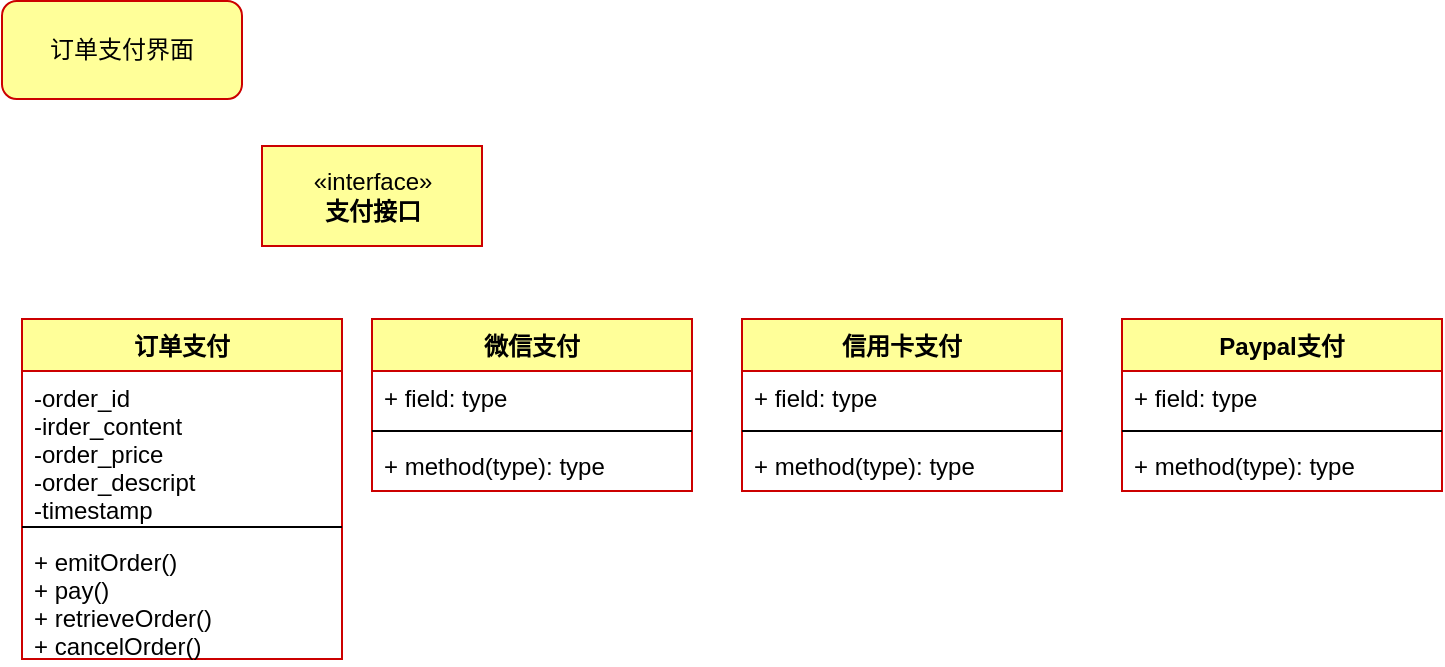 <mxfile version="11.0.5" type="github"><diagram name="Page-1" id="c4acf3e9-155e-7222-9cf6-157b1a14988f"><mxGraphModel dx="1185" dy="637" grid="1" gridSize="10" guides="1" tooltips="1" connect="1" arrows="1" fold="1" page="1" pageScale="1" pageWidth="850" pageHeight="1100" background="#ffffff" math="0" shadow="0"><root><mxCell id="0"/><mxCell id="1" parent="0"/><mxCell id="fhbrjt48nrRsmiYLzGj1-1" value="订单支付界面" style="rounded=1;whiteSpace=wrap;html=1;fillColor=#FFFF99;strokeColor=#CC0000;strokeWidth=1;" parent="1" vertex="1"><mxGeometry x="20" y="17.5" width="120" height="49" as="geometry"/></mxCell><mxCell id="I-PTcZEypuZ6dtIS7MOa-1" value="订单支付" style="swimlane;fontStyle=1;align=center;verticalAlign=top;childLayout=stackLayout;horizontal=1;startSize=26;horizontalStack=0;resizeParent=1;resizeParentMax=0;resizeLast=0;collapsible=1;marginBottom=0;strokeColor=#CC0000;strokeWidth=1;fillColor=#FFFF99;" vertex="1" parent="1"><mxGeometry x="30" y="176.5" width="160" height="170" as="geometry"/></mxCell><mxCell id="I-PTcZEypuZ6dtIS7MOa-2" value="-order_id&#10;-irder_content&#10;-order_price&#10;-order_descript&#10;-timestamp" style="text;strokeColor=none;fillColor=none;align=left;verticalAlign=top;spacingLeft=4;spacingRight=4;overflow=hidden;rotatable=0;points=[[0,0.5],[1,0.5]];portConstraint=eastwest;" vertex="1" parent="I-PTcZEypuZ6dtIS7MOa-1"><mxGeometry y="26" width="160" height="74" as="geometry"/></mxCell><mxCell id="I-PTcZEypuZ6dtIS7MOa-3" value="" style="line;strokeWidth=1;fillColor=none;align=left;verticalAlign=middle;spacingTop=-1;spacingLeft=3;spacingRight=3;rotatable=0;labelPosition=right;points=[];portConstraint=eastwest;" vertex="1" parent="I-PTcZEypuZ6dtIS7MOa-1"><mxGeometry y="100" width="160" height="8" as="geometry"/></mxCell><mxCell id="I-PTcZEypuZ6dtIS7MOa-4" value="+ emitOrder()&#10;+ pay()&#10;+ retrieveOrder()&#10;+ cancelOrder()&#10;&#10;" style="text;strokeColor=none;fillColor=none;align=left;verticalAlign=top;spacingLeft=4;spacingRight=4;overflow=hidden;rotatable=0;points=[[0,0.5],[1,0.5]];portConstraint=eastwest;" vertex="1" parent="I-PTcZEypuZ6dtIS7MOa-1"><mxGeometry y="108" width="160" height="62" as="geometry"/></mxCell><mxCell id="I-PTcZEypuZ6dtIS7MOa-5" value="«interface»&lt;br&gt;&lt;b&gt;支付接口&lt;/b&gt;" style="html=1;strokeColor=#CC0000;strokeWidth=1;fillColor=#FFFF99;" vertex="1" parent="1"><mxGeometry x="150" y="90" width="110" height="50" as="geometry"/></mxCell><mxCell id="I-PTcZEypuZ6dtIS7MOa-6" value="微信支付" style="swimlane;fontStyle=1;align=center;verticalAlign=top;childLayout=stackLayout;horizontal=1;startSize=26;horizontalStack=0;resizeParent=1;resizeParentMax=0;resizeLast=0;collapsible=1;marginBottom=0;strokeColor=#CC0000;strokeWidth=1;fillColor=#FFFF99;" vertex="1" parent="1"><mxGeometry x="205" y="176.5" width="160" height="86" as="geometry"/></mxCell><mxCell id="I-PTcZEypuZ6dtIS7MOa-7" value="+ field: type" style="text;strokeColor=none;fillColor=none;align=left;verticalAlign=top;spacingLeft=4;spacingRight=4;overflow=hidden;rotatable=0;points=[[0,0.5],[1,0.5]];portConstraint=eastwest;" vertex="1" parent="I-PTcZEypuZ6dtIS7MOa-6"><mxGeometry y="26" width="160" height="26" as="geometry"/></mxCell><mxCell id="I-PTcZEypuZ6dtIS7MOa-8" value="" style="line;strokeWidth=1;fillColor=none;align=left;verticalAlign=middle;spacingTop=-1;spacingLeft=3;spacingRight=3;rotatable=0;labelPosition=right;points=[];portConstraint=eastwest;" vertex="1" parent="I-PTcZEypuZ6dtIS7MOa-6"><mxGeometry y="52" width="160" height="8" as="geometry"/></mxCell><mxCell id="I-PTcZEypuZ6dtIS7MOa-9" value="+ method(type): type" style="text;strokeColor=none;fillColor=none;align=left;verticalAlign=top;spacingLeft=4;spacingRight=4;overflow=hidden;rotatable=0;points=[[0,0.5],[1,0.5]];portConstraint=eastwest;" vertex="1" parent="I-PTcZEypuZ6dtIS7MOa-6"><mxGeometry y="60" width="160" height="26" as="geometry"/></mxCell><mxCell id="I-PTcZEypuZ6dtIS7MOa-10" value="信用卡支付" style="swimlane;fontStyle=1;align=center;verticalAlign=top;childLayout=stackLayout;horizontal=1;startSize=26;horizontalStack=0;resizeParent=1;resizeParentMax=0;resizeLast=0;collapsible=1;marginBottom=0;strokeColor=#CC0000;strokeWidth=1;fillColor=#FFFF99;" vertex="1" parent="1"><mxGeometry x="390" y="176.5" width="160" height="86" as="geometry"/></mxCell><mxCell id="I-PTcZEypuZ6dtIS7MOa-11" value="+ field: type" style="text;strokeColor=none;fillColor=none;align=left;verticalAlign=top;spacingLeft=4;spacingRight=4;overflow=hidden;rotatable=0;points=[[0,0.5],[1,0.5]];portConstraint=eastwest;" vertex="1" parent="I-PTcZEypuZ6dtIS7MOa-10"><mxGeometry y="26" width="160" height="26" as="geometry"/></mxCell><mxCell id="I-PTcZEypuZ6dtIS7MOa-12" value="" style="line;strokeWidth=1;fillColor=none;align=left;verticalAlign=middle;spacingTop=-1;spacingLeft=3;spacingRight=3;rotatable=0;labelPosition=right;points=[];portConstraint=eastwest;" vertex="1" parent="I-PTcZEypuZ6dtIS7MOa-10"><mxGeometry y="52" width="160" height="8" as="geometry"/></mxCell><mxCell id="I-PTcZEypuZ6dtIS7MOa-13" value="+ method(type): type" style="text;strokeColor=none;fillColor=none;align=left;verticalAlign=top;spacingLeft=4;spacingRight=4;overflow=hidden;rotatable=0;points=[[0,0.5],[1,0.5]];portConstraint=eastwest;" vertex="1" parent="I-PTcZEypuZ6dtIS7MOa-10"><mxGeometry y="60" width="160" height="26" as="geometry"/></mxCell><mxCell id="I-PTcZEypuZ6dtIS7MOa-14" value="Paypal支付" style="swimlane;fontStyle=1;align=center;verticalAlign=top;childLayout=stackLayout;horizontal=1;startSize=26;horizontalStack=0;resizeParent=1;resizeParentMax=0;resizeLast=0;collapsible=1;marginBottom=0;strokeColor=#CC0000;strokeWidth=1;fillColor=#FFFF99;" vertex="1" parent="1"><mxGeometry x="580" y="176.5" width="160" height="86" as="geometry"/></mxCell><mxCell id="I-PTcZEypuZ6dtIS7MOa-15" value="+ field: type" style="text;strokeColor=none;fillColor=none;align=left;verticalAlign=top;spacingLeft=4;spacingRight=4;overflow=hidden;rotatable=0;points=[[0,0.5],[1,0.5]];portConstraint=eastwest;" vertex="1" parent="I-PTcZEypuZ6dtIS7MOa-14"><mxGeometry y="26" width="160" height="26" as="geometry"/></mxCell><mxCell id="I-PTcZEypuZ6dtIS7MOa-16" value="" style="line;strokeWidth=1;fillColor=none;align=left;verticalAlign=middle;spacingTop=-1;spacingLeft=3;spacingRight=3;rotatable=0;labelPosition=right;points=[];portConstraint=eastwest;" vertex="1" parent="I-PTcZEypuZ6dtIS7MOa-14"><mxGeometry y="52" width="160" height="8" as="geometry"/></mxCell><mxCell id="I-PTcZEypuZ6dtIS7MOa-17" value="+ method(type): type" style="text;strokeColor=none;fillColor=none;align=left;verticalAlign=top;spacingLeft=4;spacingRight=4;overflow=hidden;rotatable=0;points=[[0,0.5],[1,0.5]];portConstraint=eastwest;" vertex="1" parent="I-PTcZEypuZ6dtIS7MOa-14"><mxGeometry y="60" width="160" height="26" as="geometry"/></mxCell></root></mxGraphModel></diagram></mxfile>